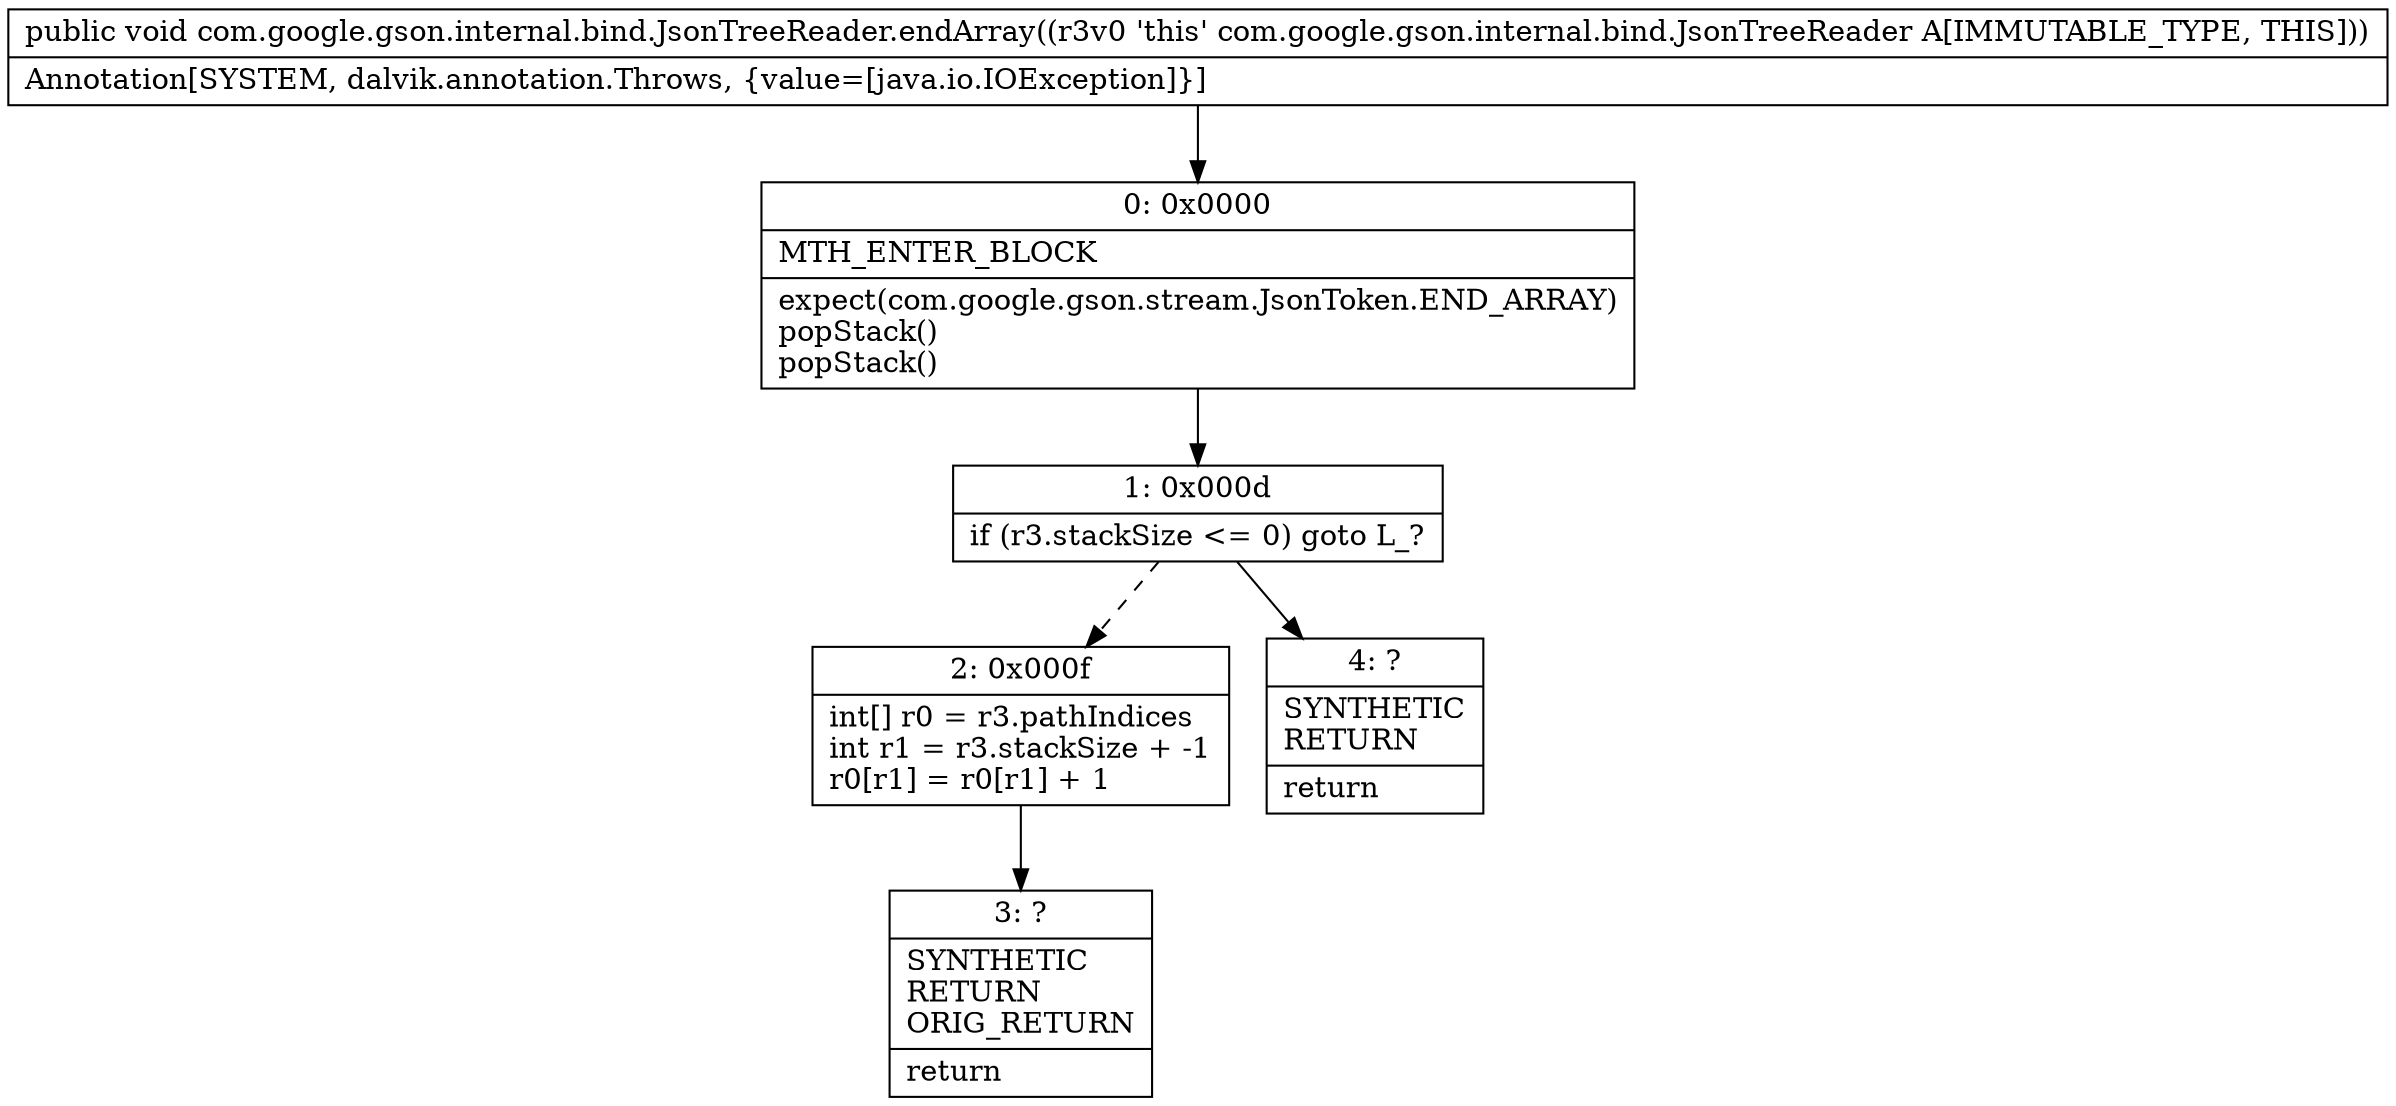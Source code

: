 digraph "CFG forcom.google.gson.internal.bind.JsonTreeReader.endArray()V" {
Node_0 [shape=record,label="{0\:\ 0x0000|MTH_ENTER_BLOCK\l|expect(com.google.gson.stream.JsonToken.END_ARRAY)\lpopStack()\lpopStack()\l}"];
Node_1 [shape=record,label="{1\:\ 0x000d|if (r3.stackSize \<= 0) goto L_?\l}"];
Node_2 [shape=record,label="{2\:\ 0x000f|int[] r0 = r3.pathIndices\lint r1 = r3.stackSize + \-1\lr0[r1] = r0[r1] + 1\l}"];
Node_3 [shape=record,label="{3\:\ ?|SYNTHETIC\lRETURN\lORIG_RETURN\l|return\l}"];
Node_4 [shape=record,label="{4\:\ ?|SYNTHETIC\lRETURN\l|return\l}"];
MethodNode[shape=record,label="{public void com.google.gson.internal.bind.JsonTreeReader.endArray((r3v0 'this' com.google.gson.internal.bind.JsonTreeReader A[IMMUTABLE_TYPE, THIS]))  | Annotation[SYSTEM, dalvik.annotation.Throws, \{value=[java.io.IOException]\}]\l}"];
MethodNode -> Node_0;
Node_0 -> Node_1;
Node_1 -> Node_2[style=dashed];
Node_1 -> Node_4;
Node_2 -> Node_3;
}

